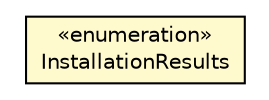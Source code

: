 #!/usr/local/bin/dot
#
# Class diagram 
# Generated by UMLGraph version R5_6-24-gf6e263 (http://www.umlgraph.org/)
#

digraph G {
	edge [fontname="Helvetica",fontsize=10,labelfontname="Helvetica",labelfontsize=10];
	node [fontname="Helvetica",fontsize=10,shape=plaintext];
	nodesep=0.25;
	ranksep=0.5;
	// org.universAAL.middleware.managers.api.InstallationResults
	c229490 [label=<<table title="org.universAAL.middleware.managers.api.InstallationResults" border="0" cellborder="1" cellspacing="0" cellpadding="2" port="p" bgcolor="lemonChiffon" href="./InstallationResults.html">
		<tr><td><table border="0" cellspacing="0" cellpadding="1">
<tr><td align="center" balign="center"> &#171;enumeration&#187; </td></tr>
<tr><td align="center" balign="center"> InstallationResults </td></tr>
		</table></td></tr>
		</table>>, URL="./InstallationResults.html", fontname="Helvetica", fontcolor="black", fontsize=10.0];
}

